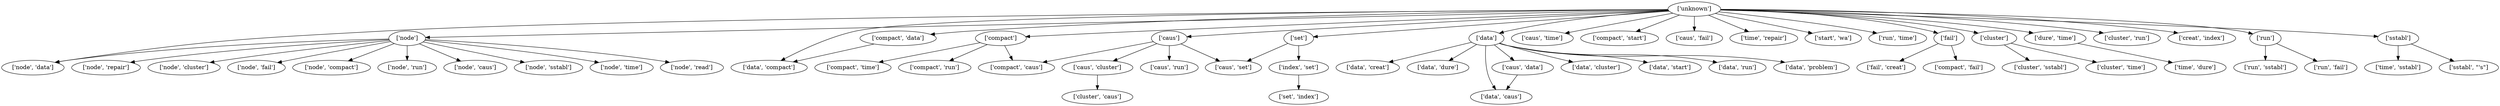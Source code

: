 strict digraph  {
	"['unknown']" -> "['node', 'data']";
	"['unknown']" -> "['data', 'compact']";
	"['unknown']" -> "['node']";
	"['unknown']" -> "['compact']";
	"['unknown']" -> "['data']";
	"['unknown']" -> "['caus', 'time']";
	"['unknown']" -> "['compact', 'data']";
	"['unknown']" -> "['compact', 'start']";
	"['unknown']" -> "['caus', 'fail']";
	"['unknown']" -> "['time', 'repair']";
	"['unknown']" -> "['start', 'wa']";
	"['unknown']" -> "['run', 'time']";
	"['unknown']" -> "['fail']";
	"['unknown']" -> "['caus']";
	"['unknown']" -> "['cluster']";
	"['unknown']" -> "['dure', 'time']";
	"['unknown']" -> "['cluster', 'run']";
	"['unknown']" -> "['creat', 'index']";
	"['unknown']" -> "['set']";
	"['unknown']" -> "['run']";
	"['unknown']" -> "['sstabl']";
	"['node']" -> "['node', 'data']";
	"['node']" -> "['node', 'cluster']";
	"['node']" -> "['node', 'fail']";
	"['node']" -> "['node', 'compact']";
	"['node']" -> "['node', 'run']";
	"['node']" -> "['node', 'caus']";
	"['node']" -> "['node', 'sstabl']";
	"['node']" -> "['node', 'time']";
	"['node']" -> "['node', 'read']";
	"['node']" -> "['node', 'repair']";
	"['compact']" -> "['compact', 'run']";
	"['compact']" -> "['compact', 'caus']";
	"['compact']" -> "['compact', 'time']";
	"['data']" -> "['data', 'start']";
	"['data']" -> "['data', 'run']";
	"['data']" -> "['data', 'problem']";
	"['data']" -> "['data', 'creat']";
	"['data']" -> "['data', 'dure']";
	"['data']" -> "['data', 'caus']";
	"['data']" -> "['data', 'cluster']";
	"['data']" -> "['caus', 'data']";
	"['compact', 'data']" -> "['data', 'compact']";
	"['caus', 'data']" -> "['data', 'caus']";
	"['fail']" -> "['compact', 'fail']";
	"['fail']" -> "['fail', 'creat']";
	"['caus']" -> "['compact', 'caus']";
	"['caus']" -> "['caus', 'run']";
	"['caus']" -> "['caus', 'set']";
	"['caus']" -> "['caus', 'cluster']";
	"['cluster']" -> "['cluster', 'time']";
	"['cluster']" -> "['cluster', 'sstabl']";
	"['dure', 'time']" -> "['time', 'dure']";
	"['set']" -> "['caus', 'set']";
	"['set']" -> "['index', 'set']";
	"['index', 'set']" -> "['set', 'index']";
	"['caus', 'cluster']" -> "['cluster', 'caus']";
	"['run']" -> "['run', 'fail']";
	"['run']" -> "['run', 'sstabl']";
	"['sstabl']" -> "['sstabl', \"'s\"]";
	"['sstabl']" -> "['time', 'sstabl']";
}
